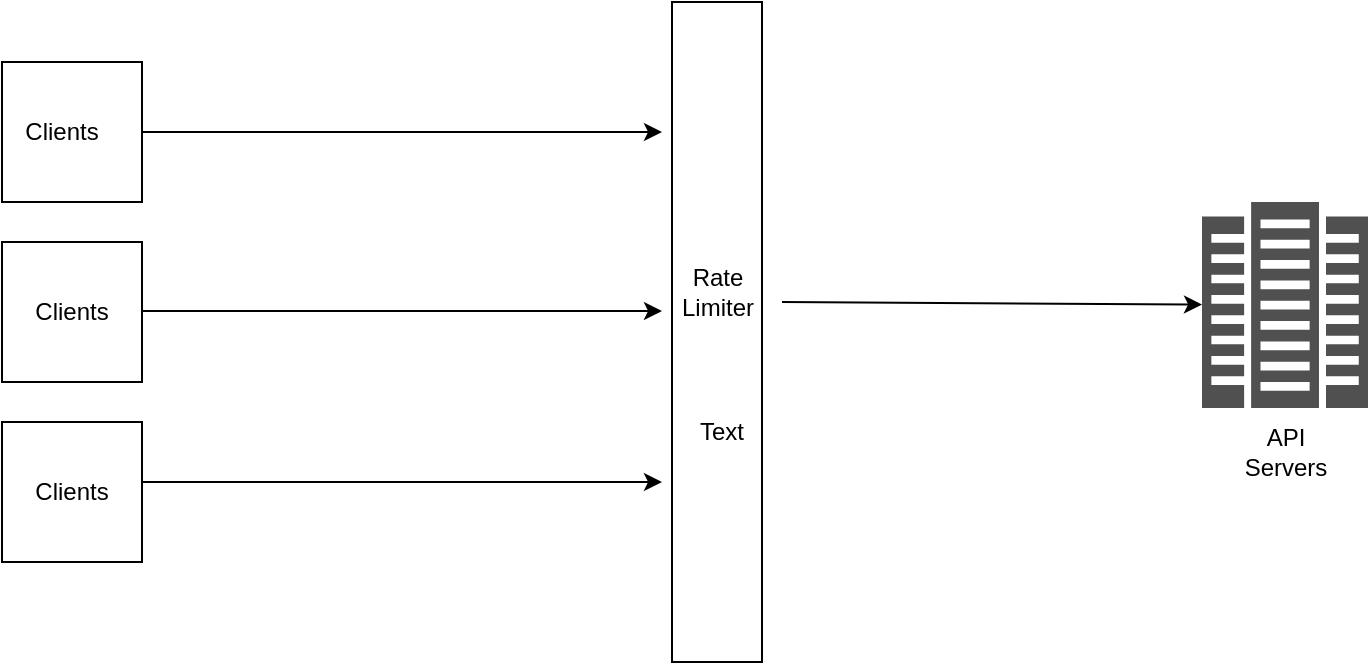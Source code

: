 <mxfile version="17.4.5" type="device"><diagram id="WBt1NFxl99kfWKneO71a" name="Page-1"><mxGraphModel dx="946" dy="614" grid="1" gridSize="10" guides="1" tooltips="1" connect="1" arrows="1" fold="1" page="1" pageScale="1" pageWidth="850" pageHeight="1100" math="0" shadow="0"><root><mxCell id="0"/><mxCell id="1" parent="0"/><mxCell id="mNYvMgfl8ZSm6Yt_tAc3-1" value="" style="whiteSpace=wrap;html=1;aspect=fixed;" vertex="1" parent="1"><mxGeometry x="60" y="110" width="70" height="70" as="geometry"/></mxCell><mxCell id="mNYvMgfl8ZSm6Yt_tAc3-2" value="Clients" style="text;html=1;strokeColor=none;fillColor=none;align=center;verticalAlign=middle;whiteSpace=wrap;rounded=0;" vertex="1" parent="1"><mxGeometry x="60" y="130" width="60" height="30" as="geometry"/></mxCell><mxCell id="mNYvMgfl8ZSm6Yt_tAc3-5" value="" style="html=1;points=[];perimeter=orthogonalPerimeter;" vertex="1" parent="1"><mxGeometry x="395" y="80" width="45" height="330" as="geometry"/></mxCell><mxCell id="mNYvMgfl8ZSm6Yt_tAc3-6" value="" style="endArrow=classic;html=1;rounded=0;exitX=1;exitY=0.5;exitDx=0;exitDy=0;" edge="1" parent="1" source="mNYvMgfl8ZSm6Yt_tAc3-1"><mxGeometry width="50" height="50" relative="1" as="geometry"><mxPoint x="400" y="330" as="sourcePoint"/><mxPoint x="390" y="145" as="targetPoint"/></mxGeometry></mxCell><mxCell id="mNYvMgfl8ZSm6Yt_tAc3-7" value="" style="whiteSpace=wrap;html=1;aspect=fixed;" vertex="1" parent="1"><mxGeometry x="60" y="290" width="70" height="70" as="geometry"/></mxCell><mxCell id="mNYvMgfl8ZSm6Yt_tAc3-8" value="" style="whiteSpace=wrap;html=1;aspect=fixed;" vertex="1" parent="1"><mxGeometry x="60" y="200" width="70" height="70" as="geometry"/></mxCell><mxCell id="mNYvMgfl8ZSm6Yt_tAc3-9" value="Clients" style="text;html=1;strokeColor=none;fillColor=none;align=center;verticalAlign=middle;whiteSpace=wrap;rounded=0;" vertex="1" parent="1"><mxGeometry x="65" y="220" width="60" height="30" as="geometry"/></mxCell><mxCell id="mNYvMgfl8ZSm6Yt_tAc3-10" value="Clients" style="text;html=1;strokeColor=none;fillColor=none;align=center;verticalAlign=middle;whiteSpace=wrap;rounded=0;" vertex="1" parent="1"><mxGeometry x="65" y="310" width="60" height="30" as="geometry"/></mxCell><mxCell id="mNYvMgfl8ZSm6Yt_tAc3-11" value="" style="endArrow=classic;html=1;rounded=0;exitX=1;exitY=0.5;exitDx=0;exitDy=0;" edge="1" parent="1"><mxGeometry width="50" height="50" relative="1" as="geometry"><mxPoint x="130" y="234.5" as="sourcePoint"/><mxPoint x="390" y="234.5" as="targetPoint"/></mxGeometry></mxCell><mxCell id="mNYvMgfl8ZSm6Yt_tAc3-12" value="" style="endArrow=classic;html=1;rounded=0;exitX=1;exitY=0.5;exitDx=0;exitDy=0;" edge="1" parent="1"><mxGeometry width="50" height="50" relative="1" as="geometry"><mxPoint x="130" y="320" as="sourcePoint"/><mxPoint x="390" y="320" as="targetPoint"/></mxGeometry></mxCell><mxCell id="mNYvMgfl8ZSm6Yt_tAc3-13" value="Rate Limiter" style="text;html=1;strokeColor=none;fillColor=none;align=center;verticalAlign=middle;whiteSpace=wrap;rounded=0;" vertex="1" parent="1"><mxGeometry x="387.5" y="210" width="60" height="30" as="geometry"/></mxCell><mxCell id="mNYvMgfl8ZSm6Yt_tAc3-14" value="" style="sketch=0;pointerEvents=1;shadow=0;dashed=0;html=1;strokeColor=none;fillColor=#505050;labelPosition=center;verticalLabelPosition=bottom;verticalAlign=top;outlineConnect=0;align=center;shape=mxgraph.office.servers.datacenter;" vertex="1" parent="1"><mxGeometry x="660" y="180" width="83" height="103" as="geometry"/></mxCell><mxCell id="mNYvMgfl8ZSm6Yt_tAc3-15" value="" style="endArrow=classic;html=1;rounded=0;" edge="1" parent="1" target="mNYvMgfl8ZSm6Yt_tAc3-14"><mxGeometry width="50" height="50" relative="1" as="geometry"><mxPoint x="450" y="230" as="sourcePoint"/><mxPoint x="610" y="234.5" as="targetPoint"/></mxGeometry></mxCell><mxCell id="mNYvMgfl8ZSm6Yt_tAc3-16" value="API Servers" style="text;html=1;strokeColor=none;fillColor=none;align=center;verticalAlign=middle;whiteSpace=wrap;rounded=0;" vertex="1" parent="1"><mxGeometry x="671.5" y="290" width="60" height="30" as="geometry"/></mxCell><mxCell id="mNYvMgfl8ZSm6Yt_tAc3-17" value="Text" style="text;html=1;strokeColor=none;fillColor=none;align=center;verticalAlign=middle;whiteSpace=wrap;rounded=0;" vertex="1" parent="1"><mxGeometry x="390" y="280" width="60" height="30" as="geometry"/></mxCell></root></mxGraphModel></diagram></mxfile>